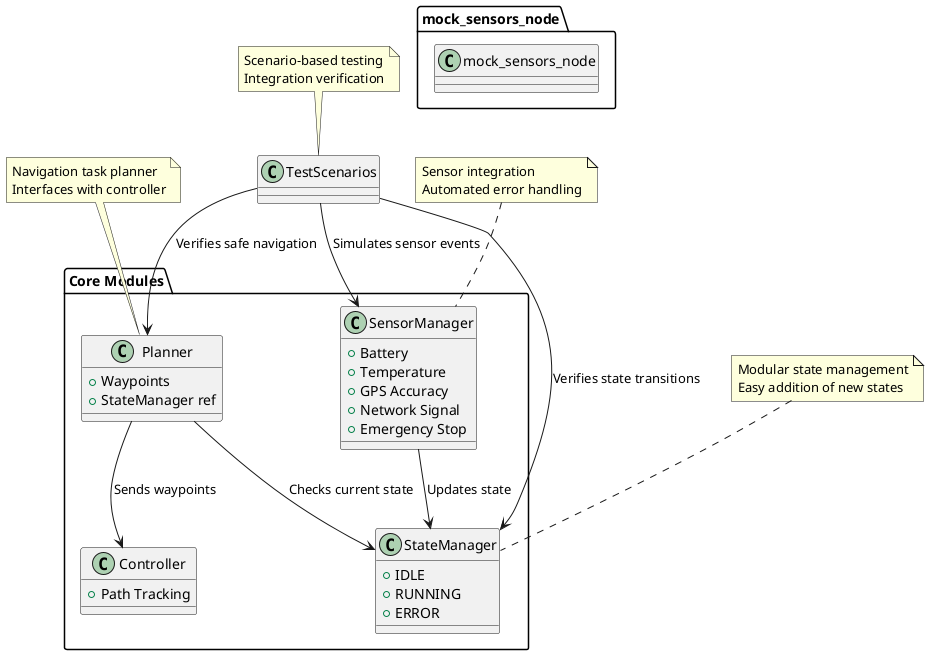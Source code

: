 @startuml PolarisDecisionMaker
' Decision-Making Robotics Codebase Architecture

package "Core Modules" {
  class StateManager {
    +IDLE
    +RUNNING
    +ERROR
    ' Handles operational states
    ' Modular, extensible
  }
  class SensorManager {
    +Battery
    +Temperature
    +GPS Accuracy
    +Network Signal
    +Emergency Stop
    ' Monitors sensors
    ' Triggers and clears ERROR state
  }
  class Planner {
    +Waypoints
    +StateManager ref
    ' High-level navigation planning
    ' Sends waypoints only in safe state
  }
  class Controller {
    +Path Tracking
    ' Receives waypoints
    ' Executes navigation
  }
}

package "mock_sensors_node" {
  class mock_sensors_node {
    ' Battery Failure
    ' Temperature Spike
    ' GPS Fluctuation
    ' Network Signal Fluctuation
    ' Emergency Stop
    ' Integration Test
    ' Represents mock_sensors_node for scenario simulation
  }
}

SensorManager --> StateManager : Updates state
Planner --> StateManager : Checks current state
Planner --> Controller : Sends waypoints
TestScenarios --> SensorManager : Simulates sensor events
TestScenarios --> StateManager : Verifies state transitions
TestScenarios --> Planner : Verifies safe navigation

note top of StateManager
  Modular state management
  Easy addition of new states
end note

note top of SensorManager
  Sensor integration
  Automated error handling
end note

note top of Planner
  Navigation task planner
  Interfaces with controller
end note

note top of TestScenarios
  Scenario-based testing
  Integration verification
end note

@enduml
